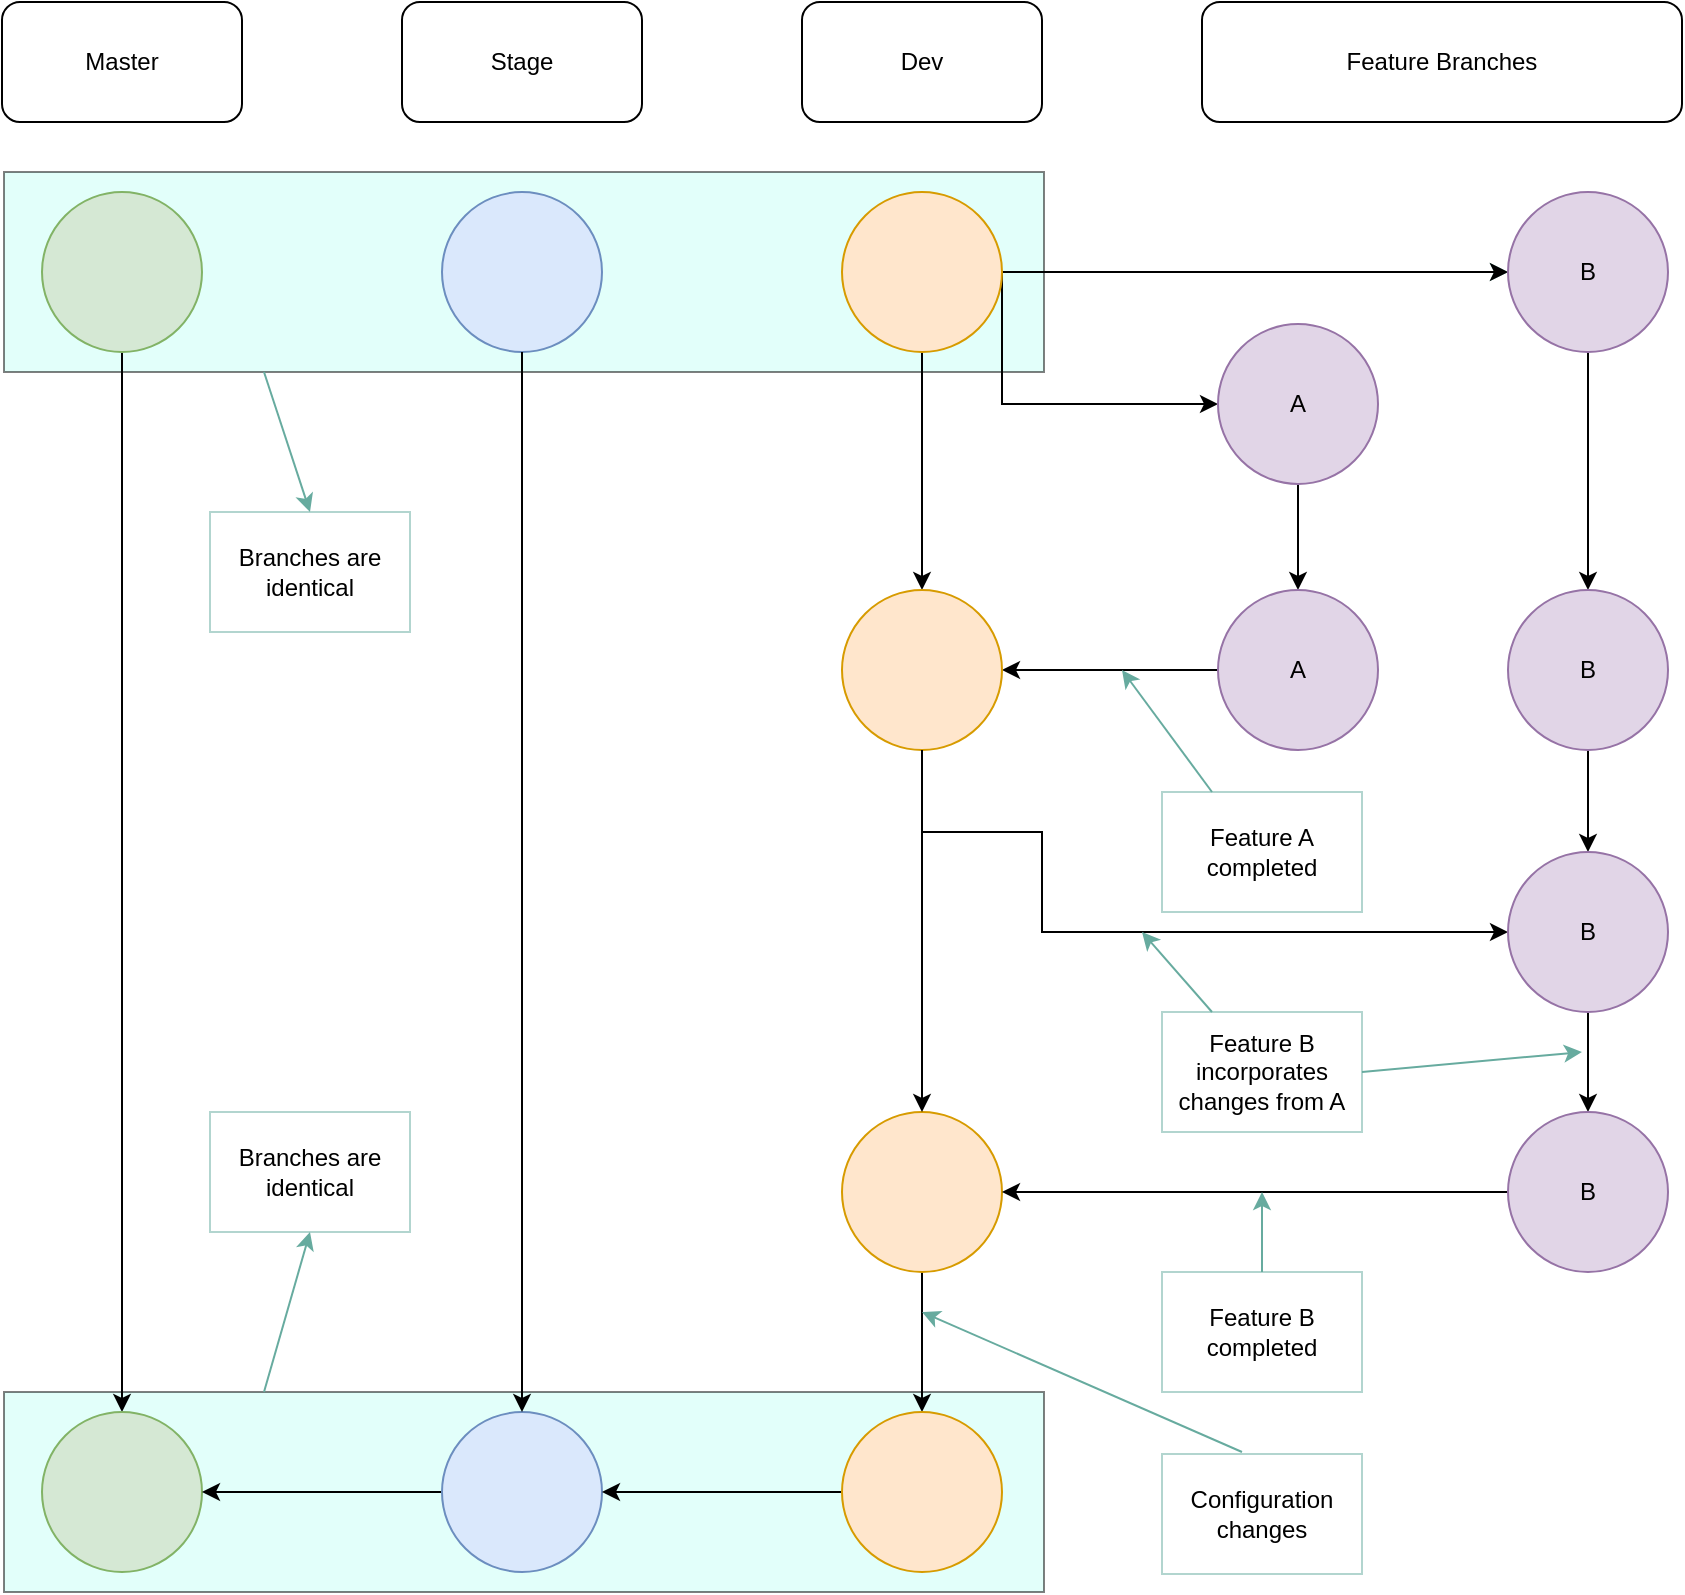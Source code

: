 <mxfile version="12.5.3" type="device"><diagram id="Vs3SBjhXi7A2NseYeWso" name="Page-1"><mxGraphModel dx="786" dy="576" grid="1" gridSize="10" guides="1" tooltips="1" connect="1" arrows="1" fold="1" page="1" pageScale="1" pageWidth="1169" pageHeight="827" math="0" shadow="0"><root><mxCell id="0"/><mxCell id="1" parent="0"/><mxCell id="3txFBxUOaYbQtlaq1x4d-51" value="" style="rounded=0;whiteSpace=wrap;html=1;fillColor=#C5FFF5;opacity=50;" parent="1" vertex="1"><mxGeometry x="41" y="710" width="520" height="100" as="geometry"/></mxCell><mxCell id="3txFBxUOaYbQtlaq1x4d-57" style="edgeStyle=orthogonalEdgeStyle;rounded=0;orthogonalLoop=1;jettySize=auto;html=1;exitX=1;exitY=0.5;exitDx=0;exitDy=0;strokeColor=#67AB9F;" parent="1" source="3txFBxUOaYbQtlaq1x4d-50" target="3txFBxUOaYbQtlaq1x4d-14" edge="1"><mxGeometry relative="1" as="geometry"/></mxCell><mxCell id="3txFBxUOaYbQtlaq1x4d-50" value="" style="rounded=0;whiteSpace=wrap;html=1;fillColor=#C5FFF5;opacity=50;" parent="1" vertex="1"><mxGeometry x="41" y="100" width="520" height="100" as="geometry"/></mxCell><mxCell id="3txFBxUOaYbQtlaq1x4d-47" style="edgeStyle=orthogonalEdgeStyle;rounded=0;orthogonalLoop=1;jettySize=auto;html=1;exitX=0.5;exitY=1;exitDx=0;exitDy=0;entryX=0.5;entryY=0;entryDx=0;entryDy=0;" parent="1" source="3txFBxUOaYbQtlaq1x4d-2" target="3txFBxUOaYbQtlaq1x4d-15" edge="1"><mxGeometry relative="1" as="geometry"/></mxCell><mxCell id="3txFBxUOaYbQtlaq1x4d-2" value="" style="ellipse;whiteSpace=wrap;html=1;aspect=fixed;fillColor=#d5e8d4;strokeColor=#82b366;" parent="1" vertex="1"><mxGeometry x="60" y="110" width="80" height="80" as="geometry"/></mxCell><mxCell id="3txFBxUOaYbQtlaq1x4d-3" value="Master" style="rounded=1;whiteSpace=wrap;html=1;" parent="1" vertex="1"><mxGeometry x="40" y="15" width="120" height="60" as="geometry"/></mxCell><mxCell id="3txFBxUOaYbQtlaq1x4d-5" value="Dev" style="rounded=1;whiteSpace=wrap;html=1;" parent="1" vertex="1"><mxGeometry x="440" y="15" width="120" height="60" as="geometry"/></mxCell><mxCell id="3txFBxUOaYbQtlaq1x4d-6" value="Feature Branches" style="rounded=1;whiteSpace=wrap;html=1;" parent="1" vertex="1"><mxGeometry x="640" y="15" width="240" height="60" as="geometry"/></mxCell><mxCell id="3txFBxUOaYbQtlaq1x4d-10" value="Stage" style="rounded=1;whiteSpace=wrap;html=1;" parent="1" vertex="1"><mxGeometry x="240" y="15" width="120" height="60" as="geometry"/></mxCell><mxCell id="3txFBxUOaYbQtlaq1x4d-11" value="" style="ellipse;whiteSpace=wrap;html=1;aspect=fixed;fillColor=#dae8fc;strokeColor=#6c8ebf;" parent="1" vertex="1"><mxGeometry x="260" y="110" width="80" height="80" as="geometry"/></mxCell><mxCell id="3txFBxUOaYbQtlaq1x4d-30" style="edgeStyle=orthogonalEdgeStyle;rounded=0;orthogonalLoop=1;jettySize=auto;html=1;exitX=1;exitY=0.5;exitDx=0;exitDy=0;entryX=0;entryY=0.5;entryDx=0;entryDy=0;" parent="1" source="3txFBxUOaYbQtlaq1x4d-12" target="3txFBxUOaYbQtlaq1x4d-13" edge="1"><mxGeometry relative="1" as="geometry"><Array as="points"><mxPoint x="540" y="216"/></Array></mxGeometry></mxCell><mxCell id="3txFBxUOaYbQtlaq1x4d-32" style="edgeStyle=orthogonalEdgeStyle;rounded=0;orthogonalLoop=1;jettySize=auto;html=1;exitX=1;exitY=0.5;exitDx=0;exitDy=0;entryX=0;entryY=0.5;entryDx=0;entryDy=0;" parent="1" source="3txFBxUOaYbQtlaq1x4d-12" target="3txFBxUOaYbQtlaq1x4d-14" edge="1"><mxGeometry relative="1" as="geometry"><Array as="points"><mxPoint x="590" y="150"/><mxPoint x="590" y="150"/></Array></mxGeometry></mxCell><mxCell id="3txFBxUOaYbQtlaq1x4d-48" style="edgeStyle=orthogonalEdgeStyle;rounded=0;orthogonalLoop=1;jettySize=auto;html=1;exitX=0.5;exitY=1;exitDx=0;exitDy=0;entryX=0.5;entryY=0;entryDx=0;entryDy=0;" parent="1" source="3txFBxUOaYbQtlaq1x4d-12" target="3txFBxUOaYbQtlaq1x4d-20" edge="1"><mxGeometry relative="1" as="geometry"/></mxCell><mxCell id="3txFBxUOaYbQtlaq1x4d-12" value="" style="ellipse;whiteSpace=wrap;html=1;aspect=fixed;fillColor=#ffe6cc;strokeColor=#d79b00;" parent="1" vertex="1"><mxGeometry x="460" y="110" width="80" height="80" as="geometry"/></mxCell><mxCell id="3txFBxUOaYbQtlaq1x4d-34" style="edgeStyle=orthogonalEdgeStyle;rounded=0;orthogonalLoop=1;jettySize=auto;html=1;exitX=0.5;exitY=1;exitDx=0;exitDy=0;" parent="1" source="3txFBxUOaYbQtlaq1x4d-13" target="3txFBxUOaYbQtlaq1x4d-18" edge="1"><mxGeometry relative="1" as="geometry"/></mxCell><mxCell id="3txFBxUOaYbQtlaq1x4d-13" value="A" style="ellipse;whiteSpace=wrap;html=1;aspect=fixed;fillColor=#e1d5e7;strokeColor=#9673a6;" parent="1" vertex="1"><mxGeometry x="648" y="176" width="80" height="80" as="geometry"/></mxCell><mxCell id="3txFBxUOaYbQtlaq1x4d-36" style="edgeStyle=orthogonalEdgeStyle;rounded=0;orthogonalLoop=1;jettySize=auto;html=1;exitX=0.5;exitY=1;exitDx=0;exitDy=0;entryX=0.5;entryY=0;entryDx=0;entryDy=0;" parent="1" source="3txFBxUOaYbQtlaq1x4d-14" target="3txFBxUOaYbQtlaq1x4d-22" edge="1"><mxGeometry relative="1" as="geometry"/></mxCell><mxCell id="3txFBxUOaYbQtlaq1x4d-14" value="B" style="ellipse;whiteSpace=wrap;html=1;aspect=fixed;fillColor=#e1d5e7;strokeColor=#9673a6;" parent="1" vertex="1"><mxGeometry x="793" y="110" width="80" height="80" as="geometry"/></mxCell><mxCell id="3txFBxUOaYbQtlaq1x4d-15" value="" style="ellipse;whiteSpace=wrap;html=1;aspect=fixed;fillColor=#d5e8d4;strokeColor=#82b366;" parent="1" vertex="1"><mxGeometry x="60" y="720" width="80" height="80" as="geometry"/></mxCell><mxCell id="3txFBxUOaYbQtlaq1x4d-46" style="edgeStyle=orthogonalEdgeStyle;rounded=0;orthogonalLoop=1;jettySize=auto;html=1;exitX=0;exitY=0.5;exitDx=0;exitDy=0;" parent="1" source="3txFBxUOaYbQtlaq1x4d-16" target="3txFBxUOaYbQtlaq1x4d-15" edge="1"><mxGeometry relative="1" as="geometry"/></mxCell><mxCell id="3txFBxUOaYbQtlaq1x4d-16" value="" style="ellipse;whiteSpace=wrap;html=1;aspect=fixed;fillColor=#dae8fc;strokeColor=#6c8ebf;" parent="1" vertex="1"><mxGeometry x="260" y="720" width="80" height="80" as="geometry"/></mxCell><mxCell id="3txFBxUOaYbQtlaq1x4d-44" style="edgeStyle=orthogonalEdgeStyle;rounded=0;orthogonalLoop=1;jettySize=auto;html=1;exitX=0.5;exitY=1;exitDx=0;exitDy=0;entryX=0.5;entryY=0;entryDx=0;entryDy=0;" parent="1" source="3txFBxUOaYbQtlaq1x4d-17" target="3txFBxUOaYbQtlaq1x4d-43" edge="1"><mxGeometry relative="1" as="geometry"/></mxCell><mxCell id="3txFBxUOaYbQtlaq1x4d-17" value="" style="ellipse;whiteSpace=wrap;html=1;aspect=fixed;fillColor=#ffe6cc;strokeColor=#d79b00;" parent="1" vertex="1"><mxGeometry x="460" y="570" width="80" height="80" as="geometry"/></mxCell><mxCell id="3txFBxUOaYbQtlaq1x4d-35" style="edgeStyle=orthogonalEdgeStyle;rounded=0;orthogonalLoop=1;jettySize=auto;html=1;exitX=0;exitY=0.5;exitDx=0;exitDy=0;entryX=1;entryY=0.5;entryDx=0;entryDy=0;" parent="1" source="3txFBxUOaYbQtlaq1x4d-18" target="3txFBxUOaYbQtlaq1x4d-20" edge="1"><mxGeometry relative="1" as="geometry"/></mxCell><mxCell id="3txFBxUOaYbQtlaq1x4d-18" value="A" style="ellipse;whiteSpace=wrap;html=1;aspect=fixed;fillColor=#e1d5e7;strokeColor=#9673a6;" parent="1" vertex="1"><mxGeometry x="648" y="309" width="80" height="80" as="geometry"/></mxCell><mxCell id="3txFBxUOaYbQtlaq1x4d-38" style="edgeStyle=orthogonalEdgeStyle;rounded=0;orthogonalLoop=1;jettySize=auto;html=1;exitX=0.5;exitY=1;exitDx=0;exitDy=0;entryX=0;entryY=0.5;entryDx=0;entryDy=0;" parent="1" source="3txFBxUOaYbQtlaq1x4d-20" target="3txFBxUOaYbQtlaq1x4d-23" edge="1"><mxGeometry relative="1" as="geometry"><Array as="points"><mxPoint x="500" y="430"/><mxPoint x="560" y="430"/><mxPoint x="560" y="480"/></Array></mxGeometry></mxCell><mxCell id="3txFBxUOaYbQtlaq1x4d-20" value="" style="ellipse;whiteSpace=wrap;html=1;aspect=fixed;fillColor=#ffe6cc;strokeColor=#d79b00;" parent="1" vertex="1"><mxGeometry x="460" y="309" width="80" height="80" as="geometry"/></mxCell><mxCell id="3txFBxUOaYbQtlaq1x4d-42" style="edgeStyle=orthogonalEdgeStyle;rounded=0;orthogonalLoop=1;jettySize=auto;html=1;exitX=0.5;exitY=1;exitDx=0;exitDy=0;entryX=0.5;entryY=0;entryDx=0;entryDy=0;" parent="1" source="3txFBxUOaYbQtlaq1x4d-20" target="3txFBxUOaYbQtlaq1x4d-17" edge="1"><mxGeometry relative="1" as="geometry"><mxPoint x="500" y="520" as="sourcePoint"/></mxGeometry></mxCell><mxCell id="3txFBxUOaYbQtlaq1x4d-37" style="edgeStyle=orthogonalEdgeStyle;rounded=0;orthogonalLoop=1;jettySize=auto;html=1;exitX=0.5;exitY=1;exitDx=0;exitDy=0;entryX=0.5;entryY=0;entryDx=0;entryDy=0;" parent="1" source="3txFBxUOaYbQtlaq1x4d-22" target="3txFBxUOaYbQtlaq1x4d-23" edge="1"><mxGeometry relative="1" as="geometry"/></mxCell><mxCell id="3txFBxUOaYbQtlaq1x4d-22" value="B" style="ellipse;whiteSpace=wrap;html=1;aspect=fixed;fillColor=#e1d5e7;strokeColor=#9673a6;" parent="1" vertex="1"><mxGeometry x="793" y="309" width="80" height="80" as="geometry"/></mxCell><mxCell id="3txFBxUOaYbQtlaq1x4d-40" style="edgeStyle=orthogonalEdgeStyle;rounded=0;orthogonalLoop=1;jettySize=auto;html=1;exitX=0.5;exitY=1;exitDx=0;exitDy=0;entryX=0.5;entryY=0;entryDx=0;entryDy=0;" parent="1" source="3txFBxUOaYbQtlaq1x4d-23" target="3txFBxUOaYbQtlaq1x4d-25" edge="1"><mxGeometry relative="1" as="geometry"/></mxCell><mxCell id="3txFBxUOaYbQtlaq1x4d-23" value="B" style="ellipse;whiteSpace=wrap;html=1;aspect=fixed;fillColor=#e1d5e7;strokeColor=#9673a6;" parent="1" vertex="1"><mxGeometry x="793" y="440" width="80" height="80" as="geometry"/></mxCell><mxCell id="3txFBxUOaYbQtlaq1x4d-41" style="edgeStyle=orthogonalEdgeStyle;rounded=0;orthogonalLoop=1;jettySize=auto;html=1;exitX=0;exitY=0.5;exitDx=0;exitDy=0;" parent="1" source="3txFBxUOaYbQtlaq1x4d-25" target="3txFBxUOaYbQtlaq1x4d-17" edge="1"><mxGeometry relative="1" as="geometry"/></mxCell><mxCell id="3txFBxUOaYbQtlaq1x4d-25" value="B" style="ellipse;whiteSpace=wrap;html=1;aspect=fixed;fillColor=#e1d5e7;strokeColor=#9673a6;" parent="1" vertex="1"><mxGeometry x="793" y="570" width="80" height="80" as="geometry"/></mxCell><mxCell id="3txFBxUOaYbQtlaq1x4d-45" style="edgeStyle=orthogonalEdgeStyle;rounded=0;orthogonalLoop=1;jettySize=auto;html=1;exitX=0;exitY=0.5;exitDx=0;exitDy=0;entryX=1;entryY=0.5;entryDx=0;entryDy=0;" parent="1" source="3txFBxUOaYbQtlaq1x4d-43" target="3txFBxUOaYbQtlaq1x4d-16" edge="1"><mxGeometry relative="1" as="geometry"/></mxCell><mxCell id="3txFBxUOaYbQtlaq1x4d-43" value="" style="ellipse;whiteSpace=wrap;html=1;aspect=fixed;fillColor=#ffe6cc;strokeColor=#d79b00;" parent="1" vertex="1"><mxGeometry x="460" y="720" width="80" height="80" as="geometry"/></mxCell><mxCell id="3txFBxUOaYbQtlaq1x4d-52" value="Branches are identical" style="rounded=0;whiteSpace=wrap;html=1;opacity=50;strokeColor=#67AB9F;" parent="1" vertex="1"><mxGeometry x="144" y="270" width="100" height="60" as="geometry"/></mxCell><mxCell id="3txFBxUOaYbQtlaq1x4d-53" value="" style="endArrow=classic;html=1;exitX=0.25;exitY=1;exitDx=0;exitDy=0;entryX=0.5;entryY=0;entryDx=0;entryDy=0;strokeColor=#67AB9F;" parent="1" source="3txFBxUOaYbQtlaq1x4d-50" target="3txFBxUOaYbQtlaq1x4d-52" edge="1"><mxGeometry width="50" height="50" relative="1" as="geometry"><mxPoint x="200" y="310" as="sourcePoint"/><mxPoint x="250" y="260" as="targetPoint"/></mxGeometry></mxCell><mxCell id="3txFBxUOaYbQtlaq1x4d-54" value="" style="endArrow=classic;html=1;entryX=0.5;entryY=1;entryDx=0;entryDy=0;strokeColor=#67AB9F;exitX=0.25;exitY=0;exitDx=0;exitDy=0;" parent="1" target="IkkF8YPGTXDZBSvsH9ta-1" edge="1" source="3txFBxUOaYbQtlaq1x4d-51"><mxGeometry width="50" height="50" relative="1" as="geometry"><mxPoint x="144" y="710" as="sourcePoint"/><mxPoint x="190" y="610" as="targetPoint"/></mxGeometry></mxCell><mxCell id="3txFBxUOaYbQtlaq1x4d-58" value="Feature A completed" style="rounded=0;whiteSpace=wrap;html=1;opacity=50;strokeColor=#67AB9F;" parent="1" vertex="1"><mxGeometry x="620" y="410" width="100" height="60" as="geometry"/></mxCell><mxCell id="3txFBxUOaYbQtlaq1x4d-59" value="Feature B incorporates changes from A" style="rounded=0;whiteSpace=wrap;html=1;opacity=50;strokeColor=#67AB9F;" parent="1" vertex="1"><mxGeometry x="620" y="520" width="100" height="60" as="geometry"/></mxCell><mxCell id="3txFBxUOaYbQtlaq1x4d-60" value="" style="endArrow=classic;html=1;exitX=0.25;exitY=0;exitDx=0;exitDy=0;strokeColor=#67AB9F;" parent="1" source="3txFBxUOaYbQtlaq1x4d-58" edge="1"><mxGeometry width="50" height="50" relative="1" as="geometry"><mxPoint x="145.64" y="208.4" as="sourcePoint"/><mxPoint x="600" y="349" as="targetPoint"/></mxGeometry></mxCell><mxCell id="3txFBxUOaYbQtlaq1x4d-61" value="" style="endArrow=classic;html=1;strokeColor=#67AB9F;exitX=0.25;exitY=0;exitDx=0;exitDy=0;" parent="1" source="3txFBxUOaYbQtlaq1x4d-59" edge="1"><mxGeometry width="50" height="50" relative="1" as="geometry"><mxPoint x="600" y="540" as="sourcePoint"/><mxPoint x="610" y="480" as="targetPoint"/></mxGeometry></mxCell><mxCell id="3txFBxUOaYbQtlaq1x4d-62" value="" style="endArrow=classic;html=1;exitX=1;exitY=0.5;exitDx=0;exitDy=0;strokeColor=#67AB9F;" parent="1" source="3txFBxUOaYbQtlaq1x4d-59" edge="1"><mxGeometry width="50" height="50" relative="1" as="geometry"><mxPoint x="665" y="430" as="sourcePoint"/><mxPoint x="830" y="540" as="targetPoint"/></mxGeometry></mxCell><mxCell id="3txFBxUOaYbQtlaq1x4d-63" value="Feature B completed" style="rounded=0;whiteSpace=wrap;html=1;opacity=50;strokeColor=#67AB9F;" parent="1" vertex="1"><mxGeometry x="620" y="650" width="100" height="60" as="geometry"/></mxCell><mxCell id="3txFBxUOaYbQtlaq1x4d-66" value="" style="endArrow=classic;html=1;exitX=0.5;exitY=0;exitDx=0;exitDy=0;strokeColor=#67AB9F;" parent="1" source="3txFBxUOaYbQtlaq1x4d-63" edge="1"><mxGeometry width="50" height="50" relative="1" as="geometry"><mxPoint x="730" y="560" as="sourcePoint"/><mxPoint x="670" y="610" as="targetPoint"/></mxGeometry></mxCell><mxCell id="3txFBxUOaYbQtlaq1x4d-67" value="Configuration changes" style="rounded=0;whiteSpace=wrap;html=1;opacity=50;strokeColor=#67AB9F;" parent="1" vertex="1"><mxGeometry x="620" y="741" width="100" height="60" as="geometry"/></mxCell><mxCell id="3txFBxUOaYbQtlaq1x4d-68" value="" style="endArrow=classic;html=1;strokeColor=#67AB9F;" parent="1" edge="1"><mxGeometry width="50" height="50" relative="1" as="geometry"><mxPoint x="660" y="740" as="sourcePoint"/><mxPoint x="500" y="670" as="targetPoint"/></mxGeometry></mxCell><mxCell id="3txFBxUOaYbQtlaq1x4d-69" style="edgeStyle=orthogonalEdgeStyle;rounded=0;orthogonalLoop=1;jettySize=auto;html=1;exitX=0.5;exitY=1;exitDx=0;exitDy=0;entryX=0.5;entryY=0;entryDx=0;entryDy=0;" parent="1" source="3txFBxUOaYbQtlaq1x4d-11" target="3txFBxUOaYbQtlaq1x4d-16" edge="1"><mxGeometry relative="1" as="geometry"><mxPoint x="299" y="190" as="sourcePoint"/><mxPoint x="299" y="720" as="targetPoint"/></mxGeometry></mxCell><mxCell id="IkkF8YPGTXDZBSvsH9ta-1" value="Branches are identical" style="rounded=0;whiteSpace=wrap;html=1;opacity=50;strokeColor=#67AB9F;" vertex="1" parent="1"><mxGeometry x="144" y="570" width="100" height="60" as="geometry"/></mxCell></root></mxGraphModel></diagram></mxfile>